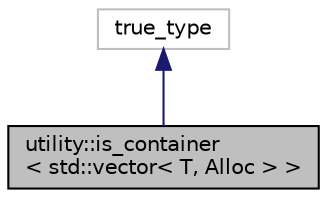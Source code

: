 digraph "utility::is_container&lt; std::vector&lt; T, Alloc &gt; &gt;"
{
 // LATEX_PDF_SIZE
  edge [fontname="Helvetica",fontsize="10",labelfontname="Helvetica",labelfontsize="10"];
  node [fontname="Helvetica",fontsize="10",shape=record];
  Node1 [label="utility::is_container\l\< std::vector\< T, Alloc \> \>",height=0.2,width=0.4,color="black", fillcolor="grey75", style="filled", fontcolor="black",tooltip=" "];
  Node2 -> Node1 [dir="back",color="midnightblue",fontsize="10",style="solid",fontname="Helvetica"];
  Node2 [label="true_type",height=0.2,width=0.4,color="grey75", fillcolor="white", style="filled",tooltip=" "];
}
